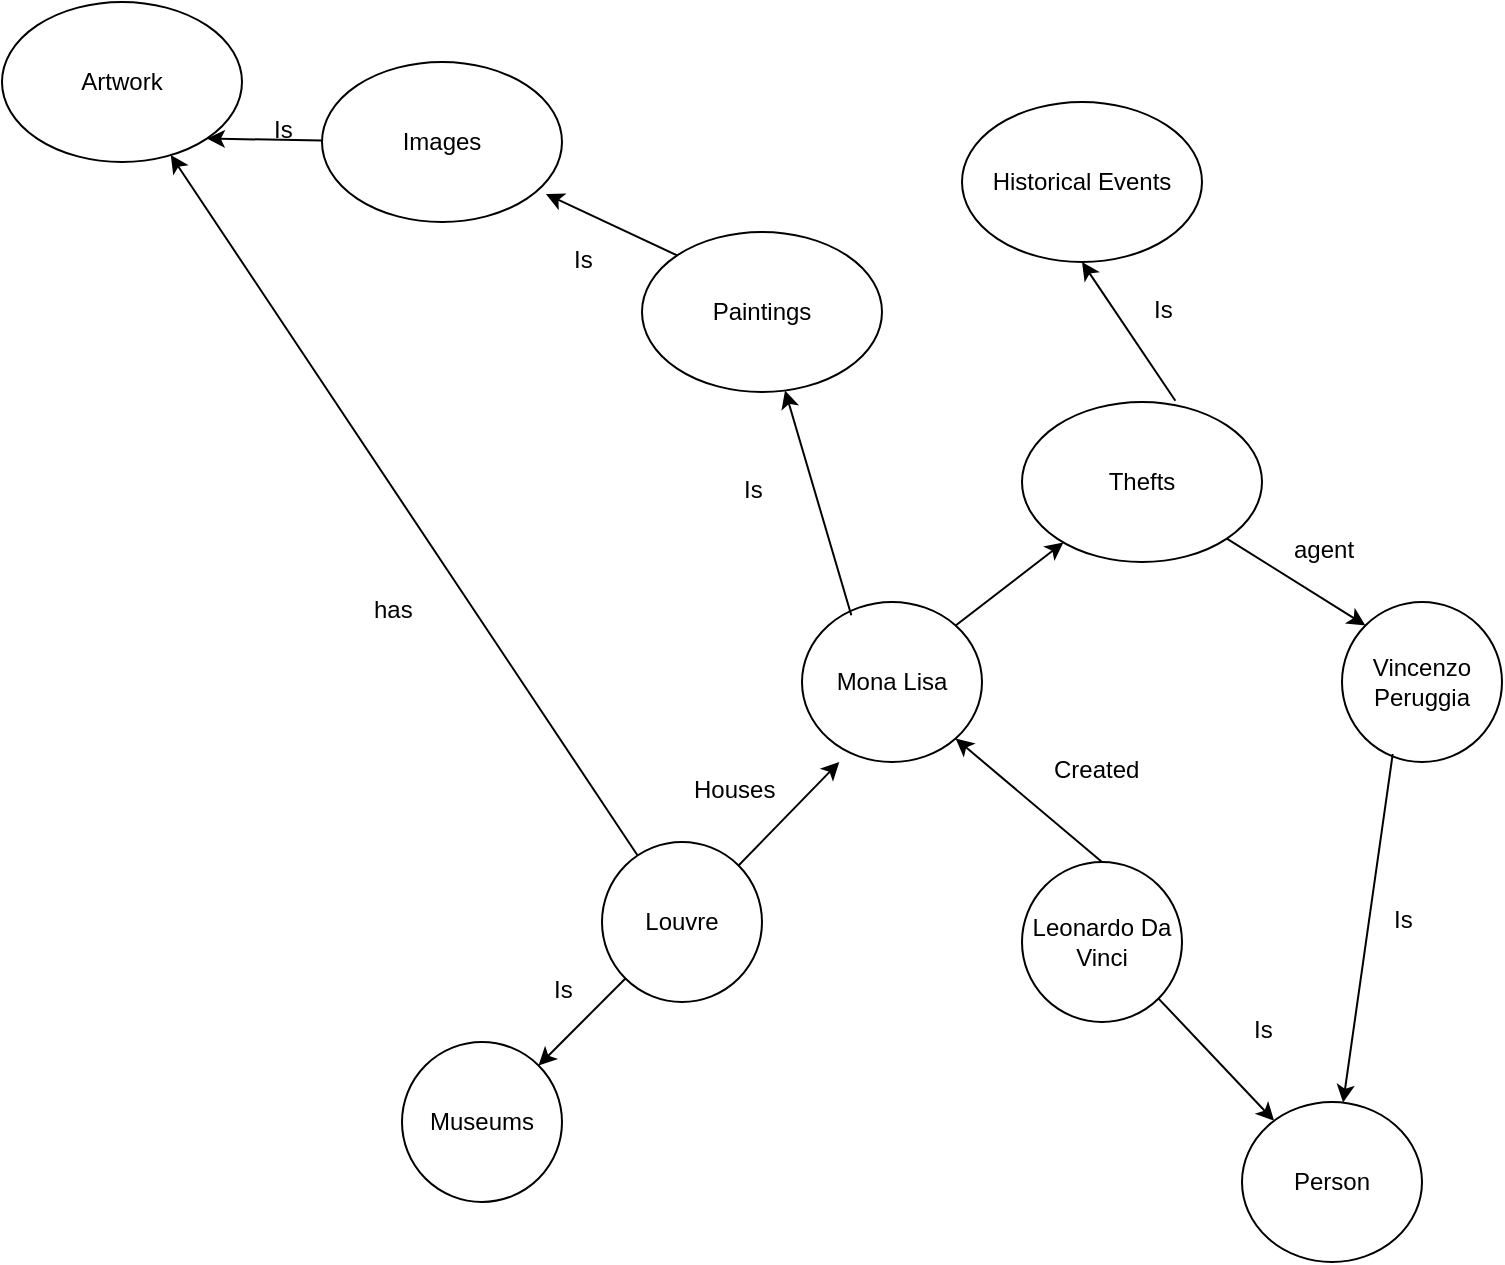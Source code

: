 <mxfile version="21.3.7" type="github">
  <diagram name="Page-1" id="mOVAMNny2sQUEulAPvkH">
    <mxGraphModel dx="2074" dy="1116" grid="1" gridSize="10" guides="1" tooltips="1" connect="1" arrows="1" fold="1" page="1" pageScale="1" pageWidth="850" pageHeight="1100" math="0" shadow="0">
      <root>
        <mxCell id="0" />
        <mxCell id="1" parent="0" />
        <mxCell id="tyCYR44G-4cqXfApV6pX-1" value="Mona Lisa" style="ellipse;whiteSpace=wrap;html=1;" vertex="1" parent="1">
          <mxGeometry x="420" y="470" width="90" height="80" as="geometry" />
        </mxCell>
        <mxCell id="tyCYR44G-4cqXfApV6pX-2" value="Leonardo Da Vinci" style="ellipse;whiteSpace=wrap;html=1;" vertex="1" parent="1">
          <mxGeometry x="530" y="600" width="80" height="80" as="geometry" />
        </mxCell>
        <mxCell id="tyCYR44G-4cqXfApV6pX-3" value="Louvre" style="ellipse;whiteSpace=wrap;html=1;" vertex="1" parent="1">
          <mxGeometry x="320" y="590" width="80" height="80" as="geometry" />
        </mxCell>
        <mxCell id="tyCYR44G-4cqXfApV6pX-4" value="Historical Events" style="ellipse;whiteSpace=wrap;html=1;" vertex="1" parent="1">
          <mxGeometry x="500" y="220" width="120" height="80" as="geometry" />
        </mxCell>
        <mxCell id="tyCYR44G-4cqXfApV6pX-6" value="Paintings" style="ellipse;whiteSpace=wrap;html=1;" vertex="1" parent="1">
          <mxGeometry x="340" y="285" width="120" height="80" as="geometry" />
        </mxCell>
        <mxCell id="tyCYR44G-4cqXfApV6pX-7" value="Images" style="ellipse;whiteSpace=wrap;html=1;" vertex="1" parent="1">
          <mxGeometry x="180" y="200" width="120" height="80" as="geometry" />
        </mxCell>
        <mxCell id="tyCYR44G-4cqXfApV6pX-8" value="Artwork" style="ellipse;whiteSpace=wrap;html=1;" vertex="1" parent="1">
          <mxGeometry x="20" y="170" width="120" height="80" as="geometry" />
        </mxCell>
        <mxCell id="tyCYR44G-4cqXfApV6pX-9" value="Thefts" style="ellipse;whiteSpace=wrap;html=1;" vertex="1" parent="1">
          <mxGeometry x="530" y="370" width="120" height="80" as="geometry" />
        </mxCell>
        <mxCell id="tyCYR44G-4cqXfApV6pX-10" value="Museums" style="ellipse;whiteSpace=wrap;html=1;" vertex="1" parent="1">
          <mxGeometry x="220" y="690" width="80" height="80" as="geometry" />
        </mxCell>
        <mxCell id="tyCYR44G-4cqXfApV6pX-11" value="Person" style="ellipse;whiteSpace=wrap;html=1;" vertex="1" parent="1">
          <mxGeometry x="640" y="720" width="90" height="80" as="geometry" />
        </mxCell>
        <mxCell id="tyCYR44G-4cqXfApV6pX-12" value="" style="endArrow=classic;html=1;rounded=0;exitX=0.5;exitY=0;exitDx=0;exitDy=0;entryX=1;entryY=1;entryDx=0;entryDy=0;" edge="1" parent="1" source="tyCYR44G-4cqXfApV6pX-2" target="tyCYR44G-4cqXfApV6pX-1">
          <mxGeometry width="50" height="50" relative="1" as="geometry">
            <mxPoint x="450" y="500" as="sourcePoint" />
            <mxPoint x="500" y="450" as="targetPoint" />
          </mxGeometry>
        </mxCell>
        <mxCell id="tyCYR44G-4cqXfApV6pX-13" value="Created" style="text;strokeColor=none;fillColor=none;spacingLeft=4;spacingRight=4;overflow=hidden;rotatable=0;points=[[0,0.5],[1,0.5]];portConstraint=eastwest;fontSize=12;whiteSpace=wrap;html=1;" vertex="1" parent="1">
          <mxGeometry x="540" y="540" width="70" height="30" as="geometry" />
        </mxCell>
        <mxCell id="tyCYR44G-4cqXfApV6pX-14" value="" style="endArrow=classic;html=1;rounded=0;exitX=1;exitY=0;exitDx=0;exitDy=0;entryX=0.207;entryY=1;entryDx=0;entryDy=0;entryPerimeter=0;" edge="1" parent="1" source="tyCYR44G-4cqXfApV6pX-3" target="tyCYR44G-4cqXfApV6pX-1">
          <mxGeometry width="50" height="50" relative="1" as="geometry">
            <mxPoint x="760" y="590" as="sourcePoint" />
            <mxPoint x="810" y="540" as="targetPoint" />
          </mxGeometry>
        </mxCell>
        <mxCell id="tyCYR44G-4cqXfApV6pX-15" value="Houses" style="text;strokeColor=none;fillColor=none;spacingLeft=4;spacingRight=4;overflow=hidden;rotatable=0;points=[[0,0.5],[1,0.5]];portConstraint=eastwest;fontSize=12;whiteSpace=wrap;html=1;" vertex="1" parent="1">
          <mxGeometry x="360" y="550" width="70" height="30" as="geometry" />
        </mxCell>
        <mxCell id="tyCYR44G-4cqXfApV6pX-16" value="" style="endArrow=classic;html=1;rounded=0;entryX=1;entryY=0;entryDx=0;entryDy=0;exitX=0;exitY=1;exitDx=0;exitDy=0;" edge="1" parent="1" source="tyCYR44G-4cqXfApV6pX-3" target="tyCYR44G-4cqXfApV6pX-10">
          <mxGeometry width="50" height="50" relative="1" as="geometry">
            <mxPoint x="760" y="590" as="sourcePoint" />
            <mxPoint x="810" y="540" as="targetPoint" />
          </mxGeometry>
        </mxCell>
        <mxCell id="tyCYR44G-4cqXfApV6pX-17" value="" style="endArrow=classic;html=1;rounded=0;exitX=1;exitY=1;exitDx=0;exitDy=0;" edge="1" parent="1" source="tyCYR44G-4cqXfApV6pX-2" target="tyCYR44G-4cqXfApV6pX-11">
          <mxGeometry width="50" height="50" relative="1" as="geometry">
            <mxPoint x="760" y="590" as="sourcePoint" />
            <mxPoint x="810" y="540" as="targetPoint" />
          </mxGeometry>
        </mxCell>
        <mxCell id="tyCYR44G-4cqXfApV6pX-18" value="Is" style="text;strokeColor=none;fillColor=none;spacingLeft=4;spacingRight=4;overflow=hidden;rotatable=0;points=[[0,0.5],[1,0.5]];portConstraint=eastwest;fontSize=12;whiteSpace=wrap;html=1;" vertex="1" parent="1">
          <mxGeometry x="290" y="650" width="30" height="30" as="geometry" />
        </mxCell>
        <mxCell id="tyCYR44G-4cqXfApV6pX-19" value="Is" style="text;strokeColor=none;fillColor=none;spacingLeft=4;spacingRight=4;overflow=hidden;rotatable=0;points=[[0,0.5],[1,0.5]];portConstraint=eastwest;fontSize=12;whiteSpace=wrap;html=1;" vertex="1" parent="1">
          <mxGeometry x="640" y="670" width="30" height="30" as="geometry" />
        </mxCell>
        <mxCell id="tyCYR44G-4cqXfApV6pX-20" value="" style="endArrow=classic;html=1;rounded=0;exitX=0.274;exitY=0.083;exitDx=0;exitDy=0;exitPerimeter=0;" edge="1" parent="1" source="tyCYR44G-4cqXfApV6pX-1" target="tyCYR44G-4cqXfApV6pX-6">
          <mxGeometry width="50" height="50" relative="1" as="geometry">
            <mxPoint x="760" y="590" as="sourcePoint" />
            <mxPoint x="810" y="540" as="targetPoint" />
          </mxGeometry>
        </mxCell>
        <mxCell id="tyCYR44G-4cqXfApV6pX-21" value="" style="endArrow=classic;html=1;rounded=0;exitX=1;exitY=0;exitDx=0;exitDy=0;" edge="1" parent="1" source="tyCYR44G-4cqXfApV6pX-1" target="tyCYR44G-4cqXfApV6pX-9">
          <mxGeometry width="50" height="50" relative="1" as="geometry">
            <mxPoint x="760" y="590" as="sourcePoint" />
            <mxPoint x="810" y="540" as="targetPoint" />
          </mxGeometry>
        </mxCell>
        <mxCell id="tyCYR44G-4cqXfApV6pX-22" value="" style="endArrow=classic;html=1;rounded=0;exitX=0.639;exitY=-0.008;exitDx=0;exitDy=0;exitPerimeter=0;entryX=0.5;entryY=1;entryDx=0;entryDy=0;" edge="1" parent="1" source="tyCYR44G-4cqXfApV6pX-9" target="tyCYR44G-4cqXfApV6pX-4">
          <mxGeometry width="50" height="50" relative="1" as="geometry">
            <mxPoint x="760" y="590" as="sourcePoint" />
            <mxPoint x="810" y="540" as="targetPoint" />
          </mxGeometry>
        </mxCell>
        <mxCell id="tyCYR44G-4cqXfApV6pX-23" value="Vincenzo Peruggia" style="ellipse;whiteSpace=wrap;html=1;aspect=fixed;" vertex="1" parent="1">
          <mxGeometry x="690" y="470" width="80" height="80" as="geometry" />
        </mxCell>
        <mxCell id="tyCYR44G-4cqXfApV6pX-24" value="" style="endArrow=classic;html=1;rounded=0;exitX=1;exitY=1;exitDx=0;exitDy=0;entryX=0;entryY=0;entryDx=0;entryDy=0;" edge="1" parent="1" source="tyCYR44G-4cqXfApV6pX-9" target="tyCYR44G-4cqXfApV6pX-23">
          <mxGeometry width="50" height="50" relative="1" as="geometry">
            <mxPoint x="760" y="590" as="sourcePoint" />
            <mxPoint x="810" y="540" as="targetPoint" />
          </mxGeometry>
        </mxCell>
        <mxCell id="tyCYR44G-4cqXfApV6pX-25" value="Is" style="text;strokeColor=none;fillColor=none;spacingLeft=4;spacingRight=4;overflow=hidden;rotatable=0;points=[[0,0.5],[1,0.5]];portConstraint=eastwest;fontSize=12;whiteSpace=wrap;html=1;" vertex="1" parent="1">
          <mxGeometry x="590" y="310" width="30" height="30" as="geometry" />
        </mxCell>
        <mxCell id="tyCYR44G-4cqXfApV6pX-26" value="" style="endArrow=classic;html=1;rounded=0;exitX=0.317;exitY=0.95;exitDx=0;exitDy=0;exitPerimeter=0;" edge="1" parent="1" source="tyCYR44G-4cqXfApV6pX-23" target="tyCYR44G-4cqXfApV6pX-11">
          <mxGeometry width="50" height="50" relative="1" as="geometry">
            <mxPoint x="760" y="590" as="sourcePoint" />
            <mxPoint x="810" y="540" as="targetPoint" />
          </mxGeometry>
        </mxCell>
        <mxCell id="tyCYR44G-4cqXfApV6pX-27" value="Is" style="text;strokeColor=none;fillColor=none;spacingLeft=4;spacingRight=4;overflow=hidden;rotatable=0;points=[[0,0.5],[1,0.5]];portConstraint=eastwest;fontSize=12;whiteSpace=wrap;html=1;" vertex="1" parent="1">
          <mxGeometry x="710" y="615" width="30" height="30" as="geometry" />
        </mxCell>
        <mxCell id="tyCYR44G-4cqXfApV6pX-28" value="" style="endArrow=classic;html=1;rounded=0;exitX=0;exitY=0;exitDx=0;exitDy=0;entryX=0.933;entryY=0.825;entryDx=0;entryDy=0;entryPerimeter=0;" edge="1" parent="1" source="tyCYR44G-4cqXfApV6pX-6" target="tyCYR44G-4cqXfApV6pX-7">
          <mxGeometry width="50" height="50" relative="1" as="geometry">
            <mxPoint x="760" y="590" as="sourcePoint" />
            <mxPoint x="360" y="290" as="targetPoint" />
          </mxGeometry>
        </mxCell>
        <mxCell id="tyCYR44G-4cqXfApV6pX-29" value="" style="endArrow=classic;html=1;rounded=0;entryX=1;entryY=1;entryDx=0;entryDy=0;" edge="1" parent="1" source="tyCYR44G-4cqXfApV6pX-7" target="tyCYR44G-4cqXfApV6pX-8">
          <mxGeometry width="50" height="50" relative="1" as="geometry">
            <mxPoint x="760" y="590" as="sourcePoint" />
            <mxPoint x="810" y="540" as="targetPoint" />
          </mxGeometry>
        </mxCell>
        <mxCell id="tyCYR44G-4cqXfApV6pX-30" value="Is" style="text;strokeColor=none;fillColor=none;spacingLeft=4;spacingRight=4;overflow=hidden;rotatable=0;points=[[0,0.5],[1,0.5]];portConstraint=eastwest;fontSize=12;whiteSpace=wrap;html=1;" vertex="1" parent="1">
          <mxGeometry x="385" y="400" width="30" height="30" as="geometry" />
        </mxCell>
        <mxCell id="tyCYR44G-4cqXfApV6pX-31" value="Is" style="text;strokeColor=none;fillColor=none;spacingLeft=4;spacingRight=4;overflow=hidden;rotatable=0;points=[[0,0.5],[1,0.5]];portConstraint=eastwest;fontSize=12;whiteSpace=wrap;html=1;" vertex="1" parent="1">
          <mxGeometry x="300" y="285" width="30" height="30" as="geometry" />
        </mxCell>
        <mxCell id="tyCYR44G-4cqXfApV6pX-32" value="Is" style="text;strokeColor=none;fillColor=none;spacingLeft=4;spacingRight=4;overflow=hidden;rotatable=0;points=[[0,0.5],[1,0.5]];portConstraint=eastwest;fontSize=12;whiteSpace=wrap;html=1;" vertex="1" parent="1">
          <mxGeometry x="150" y="220" width="30" height="30" as="geometry" />
        </mxCell>
        <mxCell id="tyCYR44G-4cqXfApV6pX-33" value="agent" style="text;strokeColor=none;fillColor=none;spacingLeft=4;spacingRight=4;overflow=hidden;rotatable=0;points=[[0,0.5],[1,0.5]];portConstraint=eastwest;fontSize=12;whiteSpace=wrap;html=1;" vertex="1" parent="1">
          <mxGeometry x="660" y="430" width="40" height="30" as="geometry" />
        </mxCell>
        <mxCell id="tyCYR44G-4cqXfApV6pX-34" value="" style="endArrow=classic;html=1;rounded=0;" edge="1" parent="1" source="tyCYR44G-4cqXfApV6pX-3" target="tyCYR44G-4cqXfApV6pX-8">
          <mxGeometry width="50" height="50" relative="1" as="geometry">
            <mxPoint x="760" y="590" as="sourcePoint" />
            <mxPoint x="810" y="540" as="targetPoint" />
          </mxGeometry>
        </mxCell>
        <mxCell id="tyCYR44G-4cqXfApV6pX-35" value="has" style="text;strokeColor=none;fillColor=none;spacingLeft=4;spacingRight=4;overflow=hidden;rotatable=0;points=[[0,0.5],[1,0.5]];portConstraint=eastwest;fontSize=12;whiteSpace=wrap;html=1;" vertex="1" parent="1">
          <mxGeometry x="200" y="460" width="30" height="30" as="geometry" />
        </mxCell>
      </root>
    </mxGraphModel>
  </diagram>
</mxfile>
